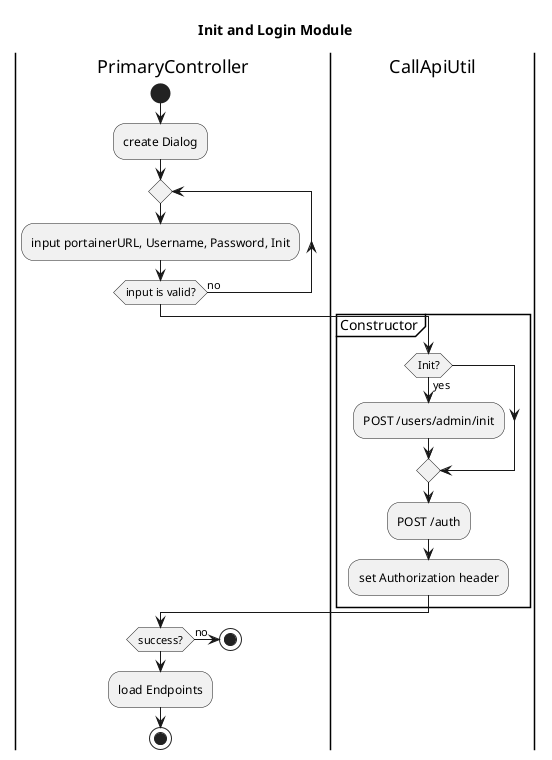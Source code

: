@startuml
title Init and Login Module
|PrimaryController|
start
:create Dialog;
repeat
:input portainerURL, Username, Password, Init;
repeat while (input is valid?) is (no)
|CallApiUtil|
partition Constructor {
if (Init?) then (yes)
:POST /users/admin/init;
endif
:POST /auth;
:set Authorization header;
}
|PrimaryController|
if (success?) then (no)
stop
endif
:load Endpoints;
stop

@enduml